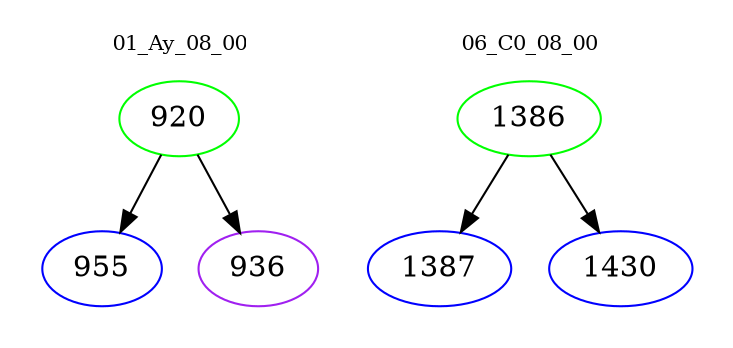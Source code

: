 digraph{
subgraph cluster_0 {
color = white
label = "01_Ay_08_00";
fontsize=10;
T0_920 [label="920", color="green"]
T0_920 -> T0_955 [color="black"]
T0_955 [label="955", color="blue"]
T0_920 -> T0_936 [color="black"]
T0_936 [label="936", color="purple"]
}
subgraph cluster_1 {
color = white
label = "06_C0_08_00";
fontsize=10;
T1_1386 [label="1386", color="green"]
T1_1386 -> T1_1387 [color="black"]
T1_1387 [label="1387", color="blue"]
T1_1386 -> T1_1430 [color="black"]
T1_1430 [label="1430", color="blue"]
}
}
